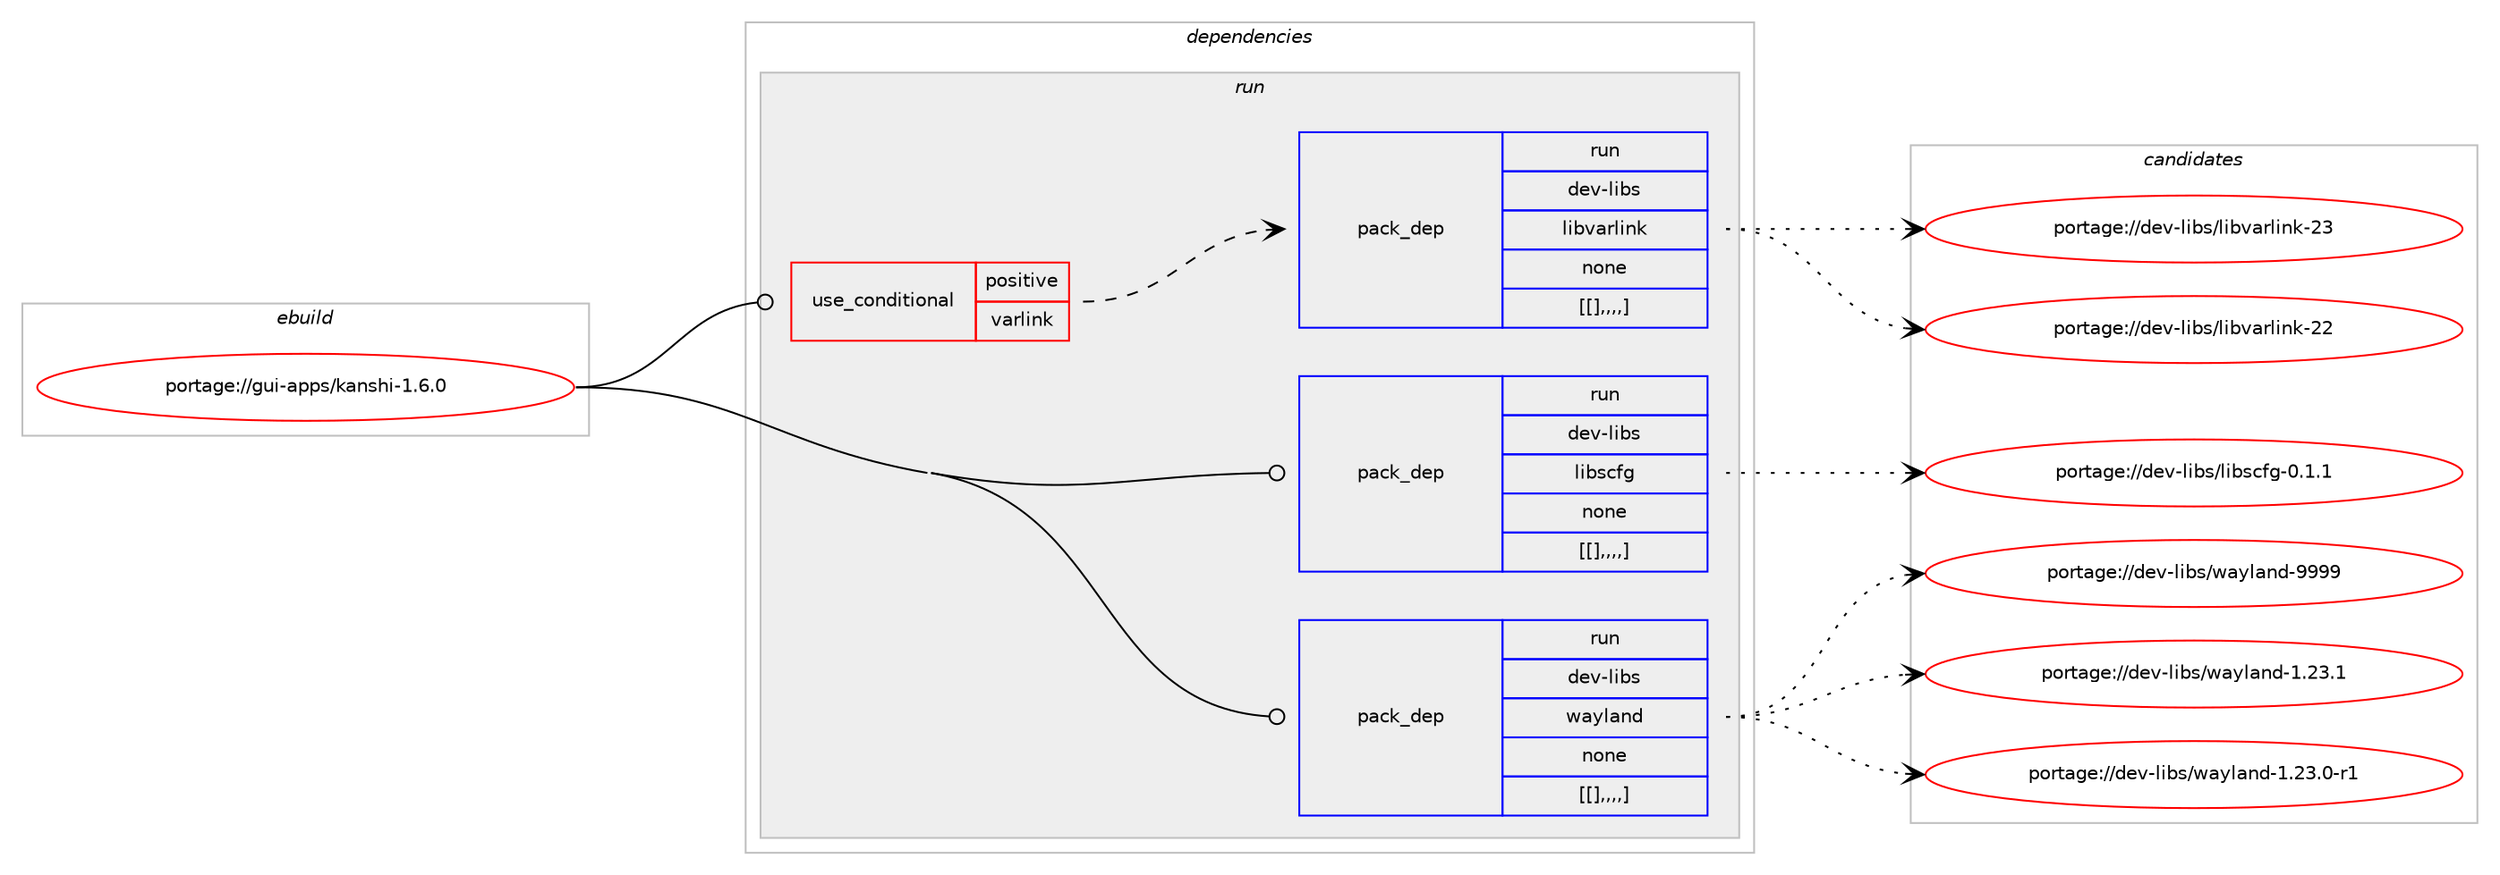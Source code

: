 digraph prolog {

# *************
# Graph options
# *************

newrank=true;
concentrate=true;
compound=true;
graph [rankdir=LR,fontname=Helvetica,fontsize=10,ranksep=1.5];#, ranksep=2.5, nodesep=0.2];
edge  [arrowhead=vee];
node  [fontname=Helvetica,fontsize=10];

# **********
# The ebuild
# **********

subgraph cluster_leftcol {
color=gray;
label=<<i>ebuild</i>>;
id [label="portage://gui-apps/kanshi-1.6.0", color=red, width=4, href="../gui-apps/kanshi-1.6.0.svg"];
}

# ****************
# The dependencies
# ****************

subgraph cluster_midcol {
color=gray;
label=<<i>dependencies</i>>;
subgraph cluster_compile {
fillcolor="#eeeeee";
style=filled;
label=<<i>compile</i>>;
}
subgraph cluster_compileandrun {
fillcolor="#eeeeee";
style=filled;
label=<<i>compile and run</i>>;
}
subgraph cluster_run {
fillcolor="#eeeeee";
style=filled;
label=<<i>run</i>>;
subgraph cond68154 {
dependency246858 [label=<<TABLE BORDER="0" CELLBORDER="1" CELLSPACING="0" CELLPADDING="4"><TR><TD ROWSPAN="3" CELLPADDING="10">use_conditional</TD></TR><TR><TD>positive</TD></TR><TR><TD>varlink</TD></TR></TABLE>>, shape=none, color=red];
subgraph pack177171 {
dependency246859 [label=<<TABLE BORDER="0" CELLBORDER="1" CELLSPACING="0" CELLPADDING="4" WIDTH="220"><TR><TD ROWSPAN="6" CELLPADDING="30">pack_dep</TD></TR><TR><TD WIDTH="110">run</TD></TR><TR><TD>dev-libs</TD></TR><TR><TD>libvarlink</TD></TR><TR><TD>none</TD></TR><TR><TD>[[],,,,]</TD></TR></TABLE>>, shape=none, color=blue];
}
dependency246858:e -> dependency246859:w [weight=20,style="dashed",arrowhead="vee"];
}
id:e -> dependency246858:w [weight=20,style="solid",arrowhead="odot"];
subgraph pack177172 {
dependency246860 [label=<<TABLE BORDER="0" CELLBORDER="1" CELLSPACING="0" CELLPADDING="4" WIDTH="220"><TR><TD ROWSPAN="6" CELLPADDING="30">pack_dep</TD></TR><TR><TD WIDTH="110">run</TD></TR><TR><TD>dev-libs</TD></TR><TR><TD>libscfg</TD></TR><TR><TD>none</TD></TR><TR><TD>[[],,,,]</TD></TR></TABLE>>, shape=none, color=blue];
}
id:e -> dependency246860:w [weight=20,style="solid",arrowhead="odot"];
subgraph pack177173 {
dependency246861 [label=<<TABLE BORDER="0" CELLBORDER="1" CELLSPACING="0" CELLPADDING="4" WIDTH="220"><TR><TD ROWSPAN="6" CELLPADDING="30">pack_dep</TD></TR><TR><TD WIDTH="110">run</TD></TR><TR><TD>dev-libs</TD></TR><TR><TD>wayland</TD></TR><TR><TD>none</TD></TR><TR><TD>[[],,,,]</TD></TR></TABLE>>, shape=none, color=blue];
}
id:e -> dependency246861:w [weight=20,style="solid",arrowhead="odot"];
}
}

# **************
# The candidates
# **************

subgraph cluster_choices {
rank=same;
color=gray;
label=<<i>candidates</i>>;

subgraph choice177171 {
color=black;
nodesep=1;
choice1001011184510810598115471081059811897114108105110107455051 [label="portage://dev-libs/libvarlink-23", color=red, width=4,href="../dev-libs/libvarlink-23.svg"];
choice1001011184510810598115471081059811897114108105110107455050 [label="portage://dev-libs/libvarlink-22", color=red, width=4,href="../dev-libs/libvarlink-22.svg"];
dependency246859:e -> choice1001011184510810598115471081059811897114108105110107455051:w [style=dotted,weight="100"];
dependency246859:e -> choice1001011184510810598115471081059811897114108105110107455050:w [style=dotted,weight="100"];
}
subgraph choice177172 {
color=black;
nodesep=1;
choice1001011184510810598115471081059811599102103454846494649 [label="portage://dev-libs/libscfg-0.1.1", color=red, width=4,href="../dev-libs/libscfg-0.1.1.svg"];
dependency246860:e -> choice1001011184510810598115471081059811599102103454846494649:w [style=dotted,weight="100"];
}
subgraph choice177173 {
color=black;
nodesep=1;
choice10010111845108105981154711997121108971101004557575757 [label="portage://dev-libs/wayland-9999", color=red, width=4,href="../dev-libs/wayland-9999.svg"];
choice100101118451081059811547119971211089711010045494650514649 [label="portage://dev-libs/wayland-1.23.1", color=red, width=4,href="../dev-libs/wayland-1.23.1.svg"];
choice1001011184510810598115471199712110897110100454946505146484511449 [label="portage://dev-libs/wayland-1.23.0-r1", color=red, width=4,href="../dev-libs/wayland-1.23.0-r1.svg"];
dependency246861:e -> choice10010111845108105981154711997121108971101004557575757:w [style=dotted,weight="100"];
dependency246861:e -> choice100101118451081059811547119971211089711010045494650514649:w [style=dotted,weight="100"];
dependency246861:e -> choice1001011184510810598115471199712110897110100454946505146484511449:w [style=dotted,weight="100"];
}
}

}
